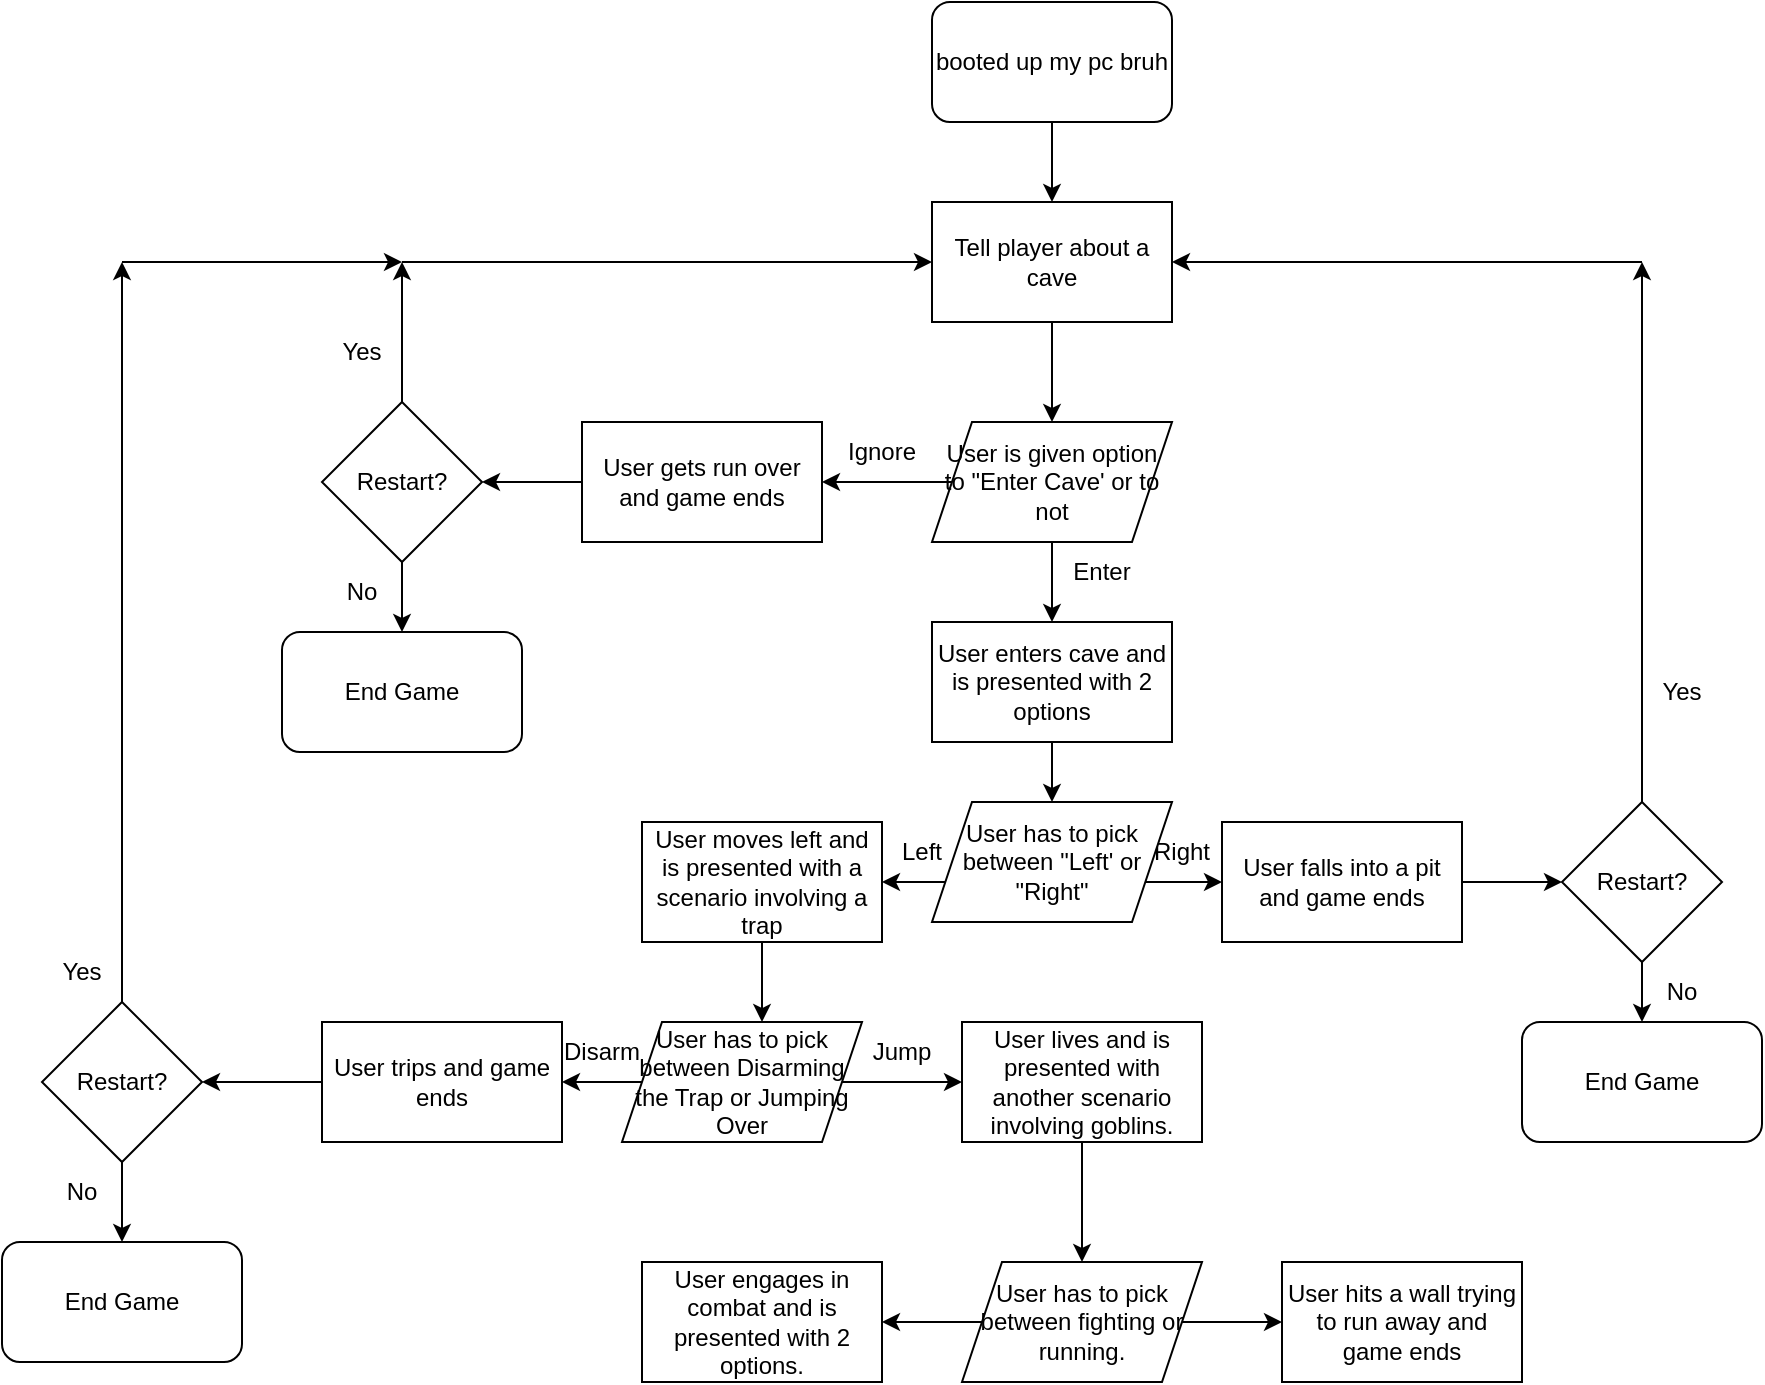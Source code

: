 <mxfile version="20.8.15" type="github">
  <diagram name="Page-1" id="5RxT69QAgoSh3RhOwdCd">
    <mxGraphModel dx="2284" dy="796" grid="1" gridSize="10" guides="1" tooltips="1" connect="1" arrows="1" fold="1" page="1" pageScale="1" pageWidth="850" pageHeight="1100" math="0" shadow="0">
      <root>
        <mxCell id="0" />
        <mxCell id="1" parent="0" />
        <mxCell id="-HIp7EItTo0Dw7fwhMQw-2" value="booted up my pc bruh" style="rounded=1;whiteSpace=wrap;html=1;" vertex="1" parent="1">
          <mxGeometry x="365" y="10" width="120" height="60" as="geometry" />
        </mxCell>
        <mxCell id="-HIp7EItTo0Dw7fwhMQw-4" value="" style="endArrow=classic;html=1;rounded=0;exitX=0.5;exitY=1;exitDx=0;exitDy=0;" edge="1" parent="1" source="-HIp7EItTo0Dw7fwhMQw-2">
          <mxGeometry width="50" height="50" relative="1" as="geometry">
            <mxPoint x="400" y="380" as="sourcePoint" />
            <mxPoint x="425" y="110" as="targetPoint" />
          </mxGeometry>
        </mxCell>
        <mxCell id="-HIp7EItTo0Dw7fwhMQw-5" value="&lt;font style=&quot;font-size: 12px;&quot;&gt;User is given option to &quot;Enter Cave&#39; or to not&lt;/font&gt;" style="shape=parallelogram;perimeter=parallelogramPerimeter;whiteSpace=wrap;html=1;fixedSize=1;" vertex="1" parent="1">
          <mxGeometry x="365" y="220" width="120" height="60" as="geometry" />
        </mxCell>
        <mxCell id="-HIp7EItTo0Dw7fwhMQw-6" value="" style="endArrow=classic;html=1;rounded=0;exitX=0.5;exitY=1;exitDx=0;exitDy=0;" edge="1" parent="1" source="-HIp7EItTo0Dw7fwhMQw-5">
          <mxGeometry width="50" height="50" relative="1" as="geometry">
            <mxPoint x="400" y="540" as="sourcePoint" />
            <mxPoint x="425" y="320" as="targetPoint" />
          </mxGeometry>
        </mxCell>
        <mxCell id="-HIp7EItTo0Dw7fwhMQw-7" value="User enters cave and is presented with 2 options" style="rounded=0;whiteSpace=wrap;html=1;" vertex="1" parent="1">
          <mxGeometry x="365" y="320" width="120" height="60" as="geometry" />
        </mxCell>
        <mxCell id="-HIp7EItTo0Dw7fwhMQw-9" value="" style="endArrow=classic;html=1;rounded=0;exitX=0.5;exitY=1;exitDx=0;exitDy=0;" edge="1" parent="1" source="-HIp7EItTo0Dw7fwhMQw-7">
          <mxGeometry width="50" height="50" relative="1" as="geometry">
            <mxPoint x="400" y="620" as="sourcePoint" />
            <mxPoint x="425" y="410" as="targetPoint" />
          </mxGeometry>
        </mxCell>
        <mxCell id="-HIp7EItTo0Dw7fwhMQw-10" value="" style="endArrow=classic;html=1;rounded=0;exitX=0;exitY=0.5;exitDx=0;exitDy=0;" edge="1" parent="1">
          <mxGeometry width="50" height="50" relative="1" as="geometry">
            <mxPoint x="385" y="450" as="sourcePoint" />
            <mxPoint x="340" y="450" as="targetPoint" />
          </mxGeometry>
        </mxCell>
        <mxCell id="-HIp7EItTo0Dw7fwhMQw-11" value="" style="endArrow=classic;html=1;rounded=0;exitX=1;exitY=0.5;exitDx=0;exitDy=0;" edge="1" parent="1">
          <mxGeometry width="50" height="50" relative="1" as="geometry">
            <mxPoint x="465" y="450" as="sourcePoint" />
            <mxPoint x="510" y="450" as="targetPoint" />
          </mxGeometry>
        </mxCell>
        <mxCell id="-HIp7EItTo0Dw7fwhMQw-12" value="User moves left and is presented with a scenario involving a trap" style="rounded=0;whiteSpace=wrap;html=1;" vertex="1" parent="1">
          <mxGeometry x="220" y="420" width="120" height="60" as="geometry" />
        </mxCell>
        <mxCell id="-HIp7EItTo0Dw7fwhMQw-13" value="User falls into a pit and game ends" style="rounded=0;whiteSpace=wrap;html=1;" vertex="1" parent="1">
          <mxGeometry x="510" y="420" width="120" height="60" as="geometry" />
        </mxCell>
        <mxCell id="-HIp7EItTo0Dw7fwhMQw-14" value="Left" style="text;html=1;strokeColor=none;fillColor=none;align=center;verticalAlign=middle;whiteSpace=wrap;rounded=0;" vertex="1" parent="1">
          <mxGeometry x="330" y="420" width="60" height="30" as="geometry" />
        </mxCell>
        <mxCell id="-HIp7EItTo0Dw7fwhMQw-15" value="Right" style="text;html=1;strokeColor=none;fillColor=none;align=center;verticalAlign=middle;whiteSpace=wrap;rounded=0;" vertex="1" parent="1">
          <mxGeometry x="460" y="420" width="60" height="30" as="geometry" />
        </mxCell>
        <mxCell id="-HIp7EItTo0Dw7fwhMQw-16" value="User has to pick between &quot;Left&#39; or &quot;Right&quot;" style="shape=parallelogram;perimeter=parallelogramPerimeter;whiteSpace=wrap;html=1;fixedSize=1;" vertex="1" parent="1">
          <mxGeometry x="365" y="410" width="120" height="60" as="geometry" />
        </mxCell>
        <mxCell id="-HIp7EItTo0Dw7fwhMQw-17" value="Restart?" style="rhombus;whiteSpace=wrap;html=1;fontSize=12;" vertex="1" parent="1">
          <mxGeometry x="680" y="410" width="80" height="80" as="geometry" />
        </mxCell>
        <mxCell id="-HIp7EItTo0Dw7fwhMQw-18" value="" style="endArrow=classic;html=1;rounded=0;fontSize=12;exitX=1;exitY=0.5;exitDx=0;exitDy=0;entryX=0;entryY=0.5;entryDx=0;entryDy=0;" edge="1" parent="1" source="-HIp7EItTo0Dw7fwhMQw-13" target="-HIp7EItTo0Dw7fwhMQw-17">
          <mxGeometry width="50" height="50" relative="1" as="geometry">
            <mxPoint x="400" y="480" as="sourcePoint" />
            <mxPoint x="450" y="430" as="targetPoint" />
          </mxGeometry>
        </mxCell>
        <mxCell id="-HIp7EItTo0Dw7fwhMQw-19" value="End Game" style="rounded=1;whiteSpace=wrap;html=1;fontSize=12;" vertex="1" parent="1">
          <mxGeometry x="660" y="520" width="120" height="60" as="geometry" />
        </mxCell>
        <mxCell id="-HIp7EItTo0Dw7fwhMQw-20" value="" style="endArrow=classic;html=1;rounded=0;fontSize=12;exitX=0.5;exitY=1;exitDx=0;exitDy=0;entryX=0.5;entryY=0;entryDx=0;entryDy=0;" edge="1" parent="1" source="-HIp7EItTo0Dw7fwhMQw-17" target="-HIp7EItTo0Dw7fwhMQw-19">
          <mxGeometry width="50" height="50" relative="1" as="geometry">
            <mxPoint x="400" y="480" as="sourcePoint" />
            <mxPoint x="450" y="430" as="targetPoint" />
          </mxGeometry>
        </mxCell>
        <mxCell id="-HIp7EItTo0Dw7fwhMQw-25" value="Yes" style="text;html=1;strokeColor=none;fillColor=none;align=center;verticalAlign=middle;whiteSpace=wrap;rounded=0;fontSize=12;" vertex="1" parent="1">
          <mxGeometry x="710" y="340" width="60" height="30" as="geometry" />
        </mxCell>
        <mxCell id="-HIp7EItTo0Dw7fwhMQw-26" value="No" style="text;html=1;strokeColor=none;fillColor=none;align=center;verticalAlign=middle;whiteSpace=wrap;rounded=0;fontSize=12;" vertex="1" parent="1">
          <mxGeometry x="710" y="490" width="60" height="30" as="geometry" />
        </mxCell>
        <mxCell id="-HIp7EItTo0Dw7fwhMQw-28" value="Enter" style="text;html=1;strokeColor=none;fillColor=none;align=center;verticalAlign=middle;whiteSpace=wrap;rounded=0;fontSize=12;" vertex="1" parent="1">
          <mxGeometry x="420" y="280" width="60" height="30" as="geometry" />
        </mxCell>
        <mxCell id="-HIp7EItTo0Dw7fwhMQw-29" value="" style="endArrow=classic;html=1;rounded=0;fontSize=12;exitX=0;exitY=0.5;exitDx=0;exitDy=0;" edge="1" parent="1" source="-HIp7EItTo0Dw7fwhMQw-5">
          <mxGeometry width="50" height="50" relative="1" as="geometry">
            <mxPoint x="400" y="470" as="sourcePoint" />
            <mxPoint x="310" y="250" as="targetPoint" />
          </mxGeometry>
        </mxCell>
        <mxCell id="-HIp7EItTo0Dw7fwhMQw-30" value="Ignore" style="text;html=1;strokeColor=none;fillColor=none;align=center;verticalAlign=middle;whiteSpace=wrap;rounded=0;fontSize=12;" vertex="1" parent="1">
          <mxGeometry x="310" y="220" width="60" height="30" as="geometry" />
        </mxCell>
        <mxCell id="-HIp7EItTo0Dw7fwhMQw-33" value="User gets run over and game ends" style="rounded=0;whiteSpace=wrap;html=1;fontSize=12;" vertex="1" parent="1">
          <mxGeometry x="190" y="220" width="120" height="60" as="geometry" />
        </mxCell>
        <mxCell id="-HIp7EItTo0Dw7fwhMQw-34" value="" style="endArrow=classic;html=1;rounded=0;fontSize=12;exitX=0;exitY=0.5;exitDx=0;exitDy=0;" edge="1" parent="1" source="-HIp7EItTo0Dw7fwhMQw-33">
          <mxGeometry width="50" height="50" relative="1" as="geometry">
            <mxPoint x="400" y="460" as="sourcePoint" />
            <mxPoint x="140" y="250" as="targetPoint" />
          </mxGeometry>
        </mxCell>
        <mxCell id="-HIp7EItTo0Dw7fwhMQw-35" value="Restart?" style="rhombus;whiteSpace=wrap;html=1;fontSize=12;" vertex="1" parent="1">
          <mxGeometry x="60" y="210" width="80" height="80" as="geometry" />
        </mxCell>
        <mxCell id="-HIp7EItTo0Dw7fwhMQw-36" value="Tell player about a cave" style="rounded=0;whiteSpace=wrap;html=1;fontSize=12;" vertex="1" parent="1">
          <mxGeometry x="365" y="110" width="120" height="60" as="geometry" />
        </mxCell>
        <mxCell id="-HIp7EItTo0Dw7fwhMQw-37" value="" style="endArrow=classic;html=1;rounded=0;fontSize=12;exitX=0.5;exitY=1;exitDx=0;exitDy=0;entryX=0.5;entryY=0;entryDx=0;entryDy=0;" edge="1" parent="1" source="-HIp7EItTo0Dw7fwhMQw-36" target="-HIp7EItTo0Dw7fwhMQw-5">
          <mxGeometry width="50" height="50" relative="1" as="geometry">
            <mxPoint x="400" y="350" as="sourcePoint" />
            <mxPoint x="450" y="300" as="targetPoint" />
          </mxGeometry>
        </mxCell>
        <mxCell id="-HIp7EItTo0Dw7fwhMQw-38" value="" style="endArrow=classic;html=1;rounded=0;fontSize=12;exitX=0.5;exitY=0;exitDx=0;exitDy=0;" edge="1" parent="1" source="-HIp7EItTo0Dw7fwhMQw-17">
          <mxGeometry width="50" height="50" relative="1" as="geometry">
            <mxPoint x="400" y="350" as="sourcePoint" />
            <mxPoint x="720" y="140" as="targetPoint" />
          </mxGeometry>
        </mxCell>
        <mxCell id="-HIp7EItTo0Dw7fwhMQw-39" value="" style="endArrow=classic;html=1;rounded=0;fontSize=12;entryX=1;entryY=0.5;entryDx=0;entryDy=0;" edge="1" parent="1" target="-HIp7EItTo0Dw7fwhMQw-36">
          <mxGeometry width="50" height="50" relative="1" as="geometry">
            <mxPoint x="720" y="140" as="sourcePoint" />
            <mxPoint x="450" y="300" as="targetPoint" />
          </mxGeometry>
        </mxCell>
        <mxCell id="-HIp7EItTo0Dw7fwhMQw-40" value="" style="endArrow=classic;html=1;rounded=0;fontSize=12;exitX=0.5;exitY=0;exitDx=0;exitDy=0;" edge="1" parent="1" source="-HIp7EItTo0Dw7fwhMQw-35">
          <mxGeometry width="50" height="50" relative="1" as="geometry">
            <mxPoint x="400" y="350" as="sourcePoint" />
            <mxPoint x="100" y="140" as="targetPoint" />
          </mxGeometry>
        </mxCell>
        <mxCell id="-HIp7EItTo0Dw7fwhMQw-41" value="" style="endArrow=classic;html=1;rounded=0;fontSize=12;entryX=0;entryY=0.5;entryDx=0;entryDy=0;" edge="1" parent="1" target="-HIp7EItTo0Dw7fwhMQw-36">
          <mxGeometry width="50" height="50" relative="1" as="geometry">
            <mxPoint x="100" y="140" as="sourcePoint" />
            <mxPoint x="450" y="300" as="targetPoint" />
          </mxGeometry>
        </mxCell>
        <mxCell id="-HIp7EItTo0Dw7fwhMQw-42" value="End Game" style="rounded=1;whiteSpace=wrap;html=1;fontSize=12;" vertex="1" parent="1">
          <mxGeometry x="40" y="325" width="120" height="60" as="geometry" />
        </mxCell>
        <mxCell id="-HIp7EItTo0Dw7fwhMQw-44" value="" style="endArrow=classic;html=1;rounded=0;fontSize=12;exitX=0.5;exitY=1;exitDx=0;exitDy=0;entryX=0.5;entryY=0;entryDx=0;entryDy=0;" edge="1" parent="1" source="-HIp7EItTo0Dw7fwhMQw-35" target="-HIp7EItTo0Dw7fwhMQw-42">
          <mxGeometry width="50" height="50" relative="1" as="geometry">
            <mxPoint x="400" y="350" as="sourcePoint" />
            <mxPoint x="450" y="300" as="targetPoint" />
          </mxGeometry>
        </mxCell>
        <mxCell id="-HIp7EItTo0Dw7fwhMQw-45" value="Yes" style="text;html=1;strokeColor=none;fillColor=none;align=center;verticalAlign=middle;whiteSpace=wrap;rounded=0;fontSize=12;" vertex="1" parent="1">
          <mxGeometry x="50" y="170" width="60" height="30" as="geometry" />
        </mxCell>
        <mxCell id="-HIp7EItTo0Dw7fwhMQw-46" value="No" style="text;html=1;strokeColor=none;fillColor=none;align=center;verticalAlign=middle;whiteSpace=wrap;rounded=0;fontSize=12;" vertex="1" parent="1">
          <mxGeometry x="50" y="290" width="60" height="30" as="geometry" />
        </mxCell>
        <mxCell id="-HIp7EItTo0Dw7fwhMQw-47" value="User has to pick between Disarming the Trap or Jumping Over" style="shape=parallelogram;perimeter=parallelogramPerimeter;whiteSpace=wrap;html=1;fixedSize=1;fontSize=12;" vertex="1" parent="1">
          <mxGeometry x="210" y="520" width="120" height="60" as="geometry" />
        </mxCell>
        <mxCell id="-HIp7EItTo0Dw7fwhMQw-48" value="" style="endArrow=classic;html=1;rounded=0;fontSize=12;exitX=0.5;exitY=1;exitDx=0;exitDy=0;" edge="1" parent="1" source="-HIp7EItTo0Dw7fwhMQw-12">
          <mxGeometry width="50" height="50" relative="1" as="geometry">
            <mxPoint x="400" y="350" as="sourcePoint" />
            <mxPoint x="280" y="520" as="targetPoint" />
          </mxGeometry>
        </mxCell>
        <mxCell id="-HIp7EItTo0Dw7fwhMQw-50" value="" style="endArrow=classic;html=1;rounded=0;fontSize=12;exitX=1;exitY=0.5;exitDx=0;exitDy=0;" edge="1" parent="1" source="-HIp7EItTo0Dw7fwhMQw-47">
          <mxGeometry width="50" height="50" relative="1" as="geometry">
            <mxPoint x="400" y="620" as="sourcePoint" />
            <mxPoint x="380" y="550" as="targetPoint" />
          </mxGeometry>
        </mxCell>
        <mxCell id="-HIp7EItTo0Dw7fwhMQw-51" value="User lives and is presented with another scenario involving goblins." style="rounded=0;whiteSpace=wrap;html=1;fontSize=12;" vertex="1" parent="1">
          <mxGeometry x="380" y="520" width="120" height="60" as="geometry" />
        </mxCell>
        <mxCell id="-HIp7EItTo0Dw7fwhMQw-52" value="" style="endArrow=classic;html=1;rounded=0;fontSize=12;exitX=0;exitY=0.5;exitDx=0;exitDy=0;entryX=1;entryY=0.5;entryDx=0;entryDy=0;" edge="1" parent="1" source="-HIp7EItTo0Dw7fwhMQw-47" target="-HIp7EItTo0Dw7fwhMQw-53">
          <mxGeometry width="50" height="50" relative="1" as="geometry">
            <mxPoint x="400" y="600" as="sourcePoint" />
            <mxPoint x="170" y="550" as="targetPoint" />
          </mxGeometry>
        </mxCell>
        <mxCell id="-HIp7EItTo0Dw7fwhMQw-53" value="User trips and game ends" style="rounded=0;whiteSpace=wrap;html=1;fontSize=12;" vertex="1" parent="1">
          <mxGeometry x="60" y="520" width="120" height="60" as="geometry" />
        </mxCell>
        <mxCell id="-HIp7EItTo0Dw7fwhMQw-54" value="Jump" style="text;html=1;strokeColor=none;fillColor=none;align=center;verticalAlign=middle;whiteSpace=wrap;rounded=0;fontSize=12;" vertex="1" parent="1">
          <mxGeometry x="320" y="520" width="60" height="30" as="geometry" />
        </mxCell>
        <mxCell id="-HIp7EItTo0Dw7fwhMQw-55" value="Disarm" style="text;html=1;strokeColor=none;fillColor=none;align=center;verticalAlign=middle;whiteSpace=wrap;rounded=0;fontSize=12;" vertex="1" parent="1">
          <mxGeometry x="170" y="520" width="60" height="30" as="geometry" />
        </mxCell>
        <mxCell id="-HIp7EItTo0Dw7fwhMQw-56" value="" style="endArrow=classic;html=1;rounded=0;fontSize=12;exitX=0;exitY=0.5;exitDx=0;exitDy=0;" edge="1" parent="1" source="-HIp7EItTo0Dw7fwhMQw-53">
          <mxGeometry width="50" height="50" relative="1" as="geometry">
            <mxPoint x="-20" y="680" as="sourcePoint" />
            <mxPoint y="550" as="targetPoint" />
          </mxGeometry>
        </mxCell>
        <mxCell id="-HIp7EItTo0Dw7fwhMQw-57" value="Restart?" style="rhombus;whiteSpace=wrap;html=1;fontSize=12;" vertex="1" parent="1">
          <mxGeometry x="-80" y="510" width="80" height="80" as="geometry" />
        </mxCell>
        <mxCell id="-HIp7EItTo0Dw7fwhMQw-58" value="End Game" style="rounded=1;whiteSpace=wrap;html=1;fontSize=12;" vertex="1" parent="1">
          <mxGeometry x="-100" y="630" width="120" height="60" as="geometry" />
        </mxCell>
        <mxCell id="-HIp7EItTo0Dw7fwhMQw-59" value="" style="endArrow=classic;html=1;rounded=0;fontSize=12;exitX=0.5;exitY=1;exitDx=0;exitDy=0;entryX=0.5;entryY=0;entryDx=0;entryDy=0;" edge="1" parent="1" source="-HIp7EItTo0Dw7fwhMQw-57" target="-HIp7EItTo0Dw7fwhMQw-58">
          <mxGeometry width="50" height="50" relative="1" as="geometry">
            <mxPoint x="400" y="500" as="sourcePoint" />
            <mxPoint x="450" y="450" as="targetPoint" />
          </mxGeometry>
        </mxCell>
        <mxCell id="-HIp7EItTo0Dw7fwhMQw-60" value="" style="endArrow=classic;html=1;rounded=0;fontSize=12;exitX=0.5;exitY=0;exitDx=0;exitDy=0;" edge="1" parent="1" source="-HIp7EItTo0Dw7fwhMQw-57">
          <mxGeometry width="50" height="50" relative="1" as="geometry">
            <mxPoint x="400" y="500" as="sourcePoint" />
            <mxPoint x="-40" y="140" as="targetPoint" />
          </mxGeometry>
        </mxCell>
        <mxCell id="-HIp7EItTo0Dw7fwhMQw-62" value="" style="endArrow=classic;html=1;rounded=0;fontSize=12;" edge="1" parent="1">
          <mxGeometry width="50" height="50" relative="1" as="geometry">
            <mxPoint x="-40" y="140" as="sourcePoint" />
            <mxPoint x="100" y="140" as="targetPoint" />
          </mxGeometry>
        </mxCell>
        <mxCell id="-HIp7EItTo0Dw7fwhMQw-63" value="Yes" style="text;html=1;strokeColor=none;fillColor=none;align=center;verticalAlign=middle;whiteSpace=wrap;rounded=0;fontSize=12;" vertex="1" parent="1">
          <mxGeometry x="-90" y="480" width="60" height="30" as="geometry" />
        </mxCell>
        <mxCell id="-HIp7EItTo0Dw7fwhMQw-64" value="No" style="text;html=1;strokeColor=none;fillColor=none;align=center;verticalAlign=middle;whiteSpace=wrap;rounded=0;fontSize=12;" vertex="1" parent="1">
          <mxGeometry x="-90" y="590" width="60" height="30" as="geometry" />
        </mxCell>
        <mxCell id="-HIp7EItTo0Dw7fwhMQw-65" value="User has to pick between fighting or running." style="shape=parallelogram;perimeter=parallelogramPerimeter;whiteSpace=wrap;html=1;fixedSize=1;fontSize=12;" vertex="1" parent="1">
          <mxGeometry x="380" y="640" width="120" height="60" as="geometry" />
        </mxCell>
        <mxCell id="-HIp7EItTo0Dw7fwhMQw-66" value="" style="endArrow=classic;html=1;rounded=0;fontSize=12;exitX=0.5;exitY=1;exitDx=0;exitDy=0;entryX=0.5;entryY=0;entryDx=0;entryDy=0;" edge="1" parent="1" source="-HIp7EItTo0Dw7fwhMQw-51" target="-HIp7EItTo0Dw7fwhMQw-65">
          <mxGeometry width="50" height="50" relative="1" as="geometry">
            <mxPoint x="400" y="690" as="sourcePoint" />
            <mxPoint x="450" y="640" as="targetPoint" />
          </mxGeometry>
        </mxCell>
        <mxCell id="-HIp7EItTo0Dw7fwhMQw-67" value="User hits a wall trying to run away and game ends" style="rounded=0;whiteSpace=wrap;html=1;fontSize=12;" vertex="1" parent="1">
          <mxGeometry x="540" y="640" width="120" height="60" as="geometry" />
        </mxCell>
        <mxCell id="-HIp7EItTo0Dw7fwhMQw-69" value="User engages in combat and is presented with 2 options." style="rounded=0;whiteSpace=wrap;html=1;fontSize=12;" vertex="1" parent="1">
          <mxGeometry x="220" y="640" width="120" height="60" as="geometry" />
        </mxCell>
        <mxCell id="-HIp7EItTo0Dw7fwhMQw-70" value="" style="endArrow=classic;html=1;rounded=0;fontSize=12;exitX=1;exitY=0.5;exitDx=0;exitDy=0;entryX=0;entryY=0.5;entryDx=0;entryDy=0;" edge="1" parent="1" source="-HIp7EItTo0Dw7fwhMQw-65" target="-HIp7EItTo0Dw7fwhMQw-67">
          <mxGeometry width="50" height="50" relative="1" as="geometry">
            <mxPoint x="400" y="640" as="sourcePoint" />
            <mxPoint x="450" y="590" as="targetPoint" />
          </mxGeometry>
        </mxCell>
        <mxCell id="-HIp7EItTo0Dw7fwhMQw-71" value="" style="endArrow=classic;html=1;rounded=0;fontSize=12;exitX=0;exitY=0.5;exitDx=0;exitDy=0;entryX=1;entryY=0.5;entryDx=0;entryDy=0;" edge="1" parent="1" source="-HIp7EItTo0Dw7fwhMQw-65" target="-HIp7EItTo0Dw7fwhMQw-69">
          <mxGeometry width="50" height="50" relative="1" as="geometry">
            <mxPoint x="400" y="640" as="sourcePoint" />
            <mxPoint x="450" y="590" as="targetPoint" />
          </mxGeometry>
        </mxCell>
      </root>
    </mxGraphModel>
  </diagram>
</mxfile>
